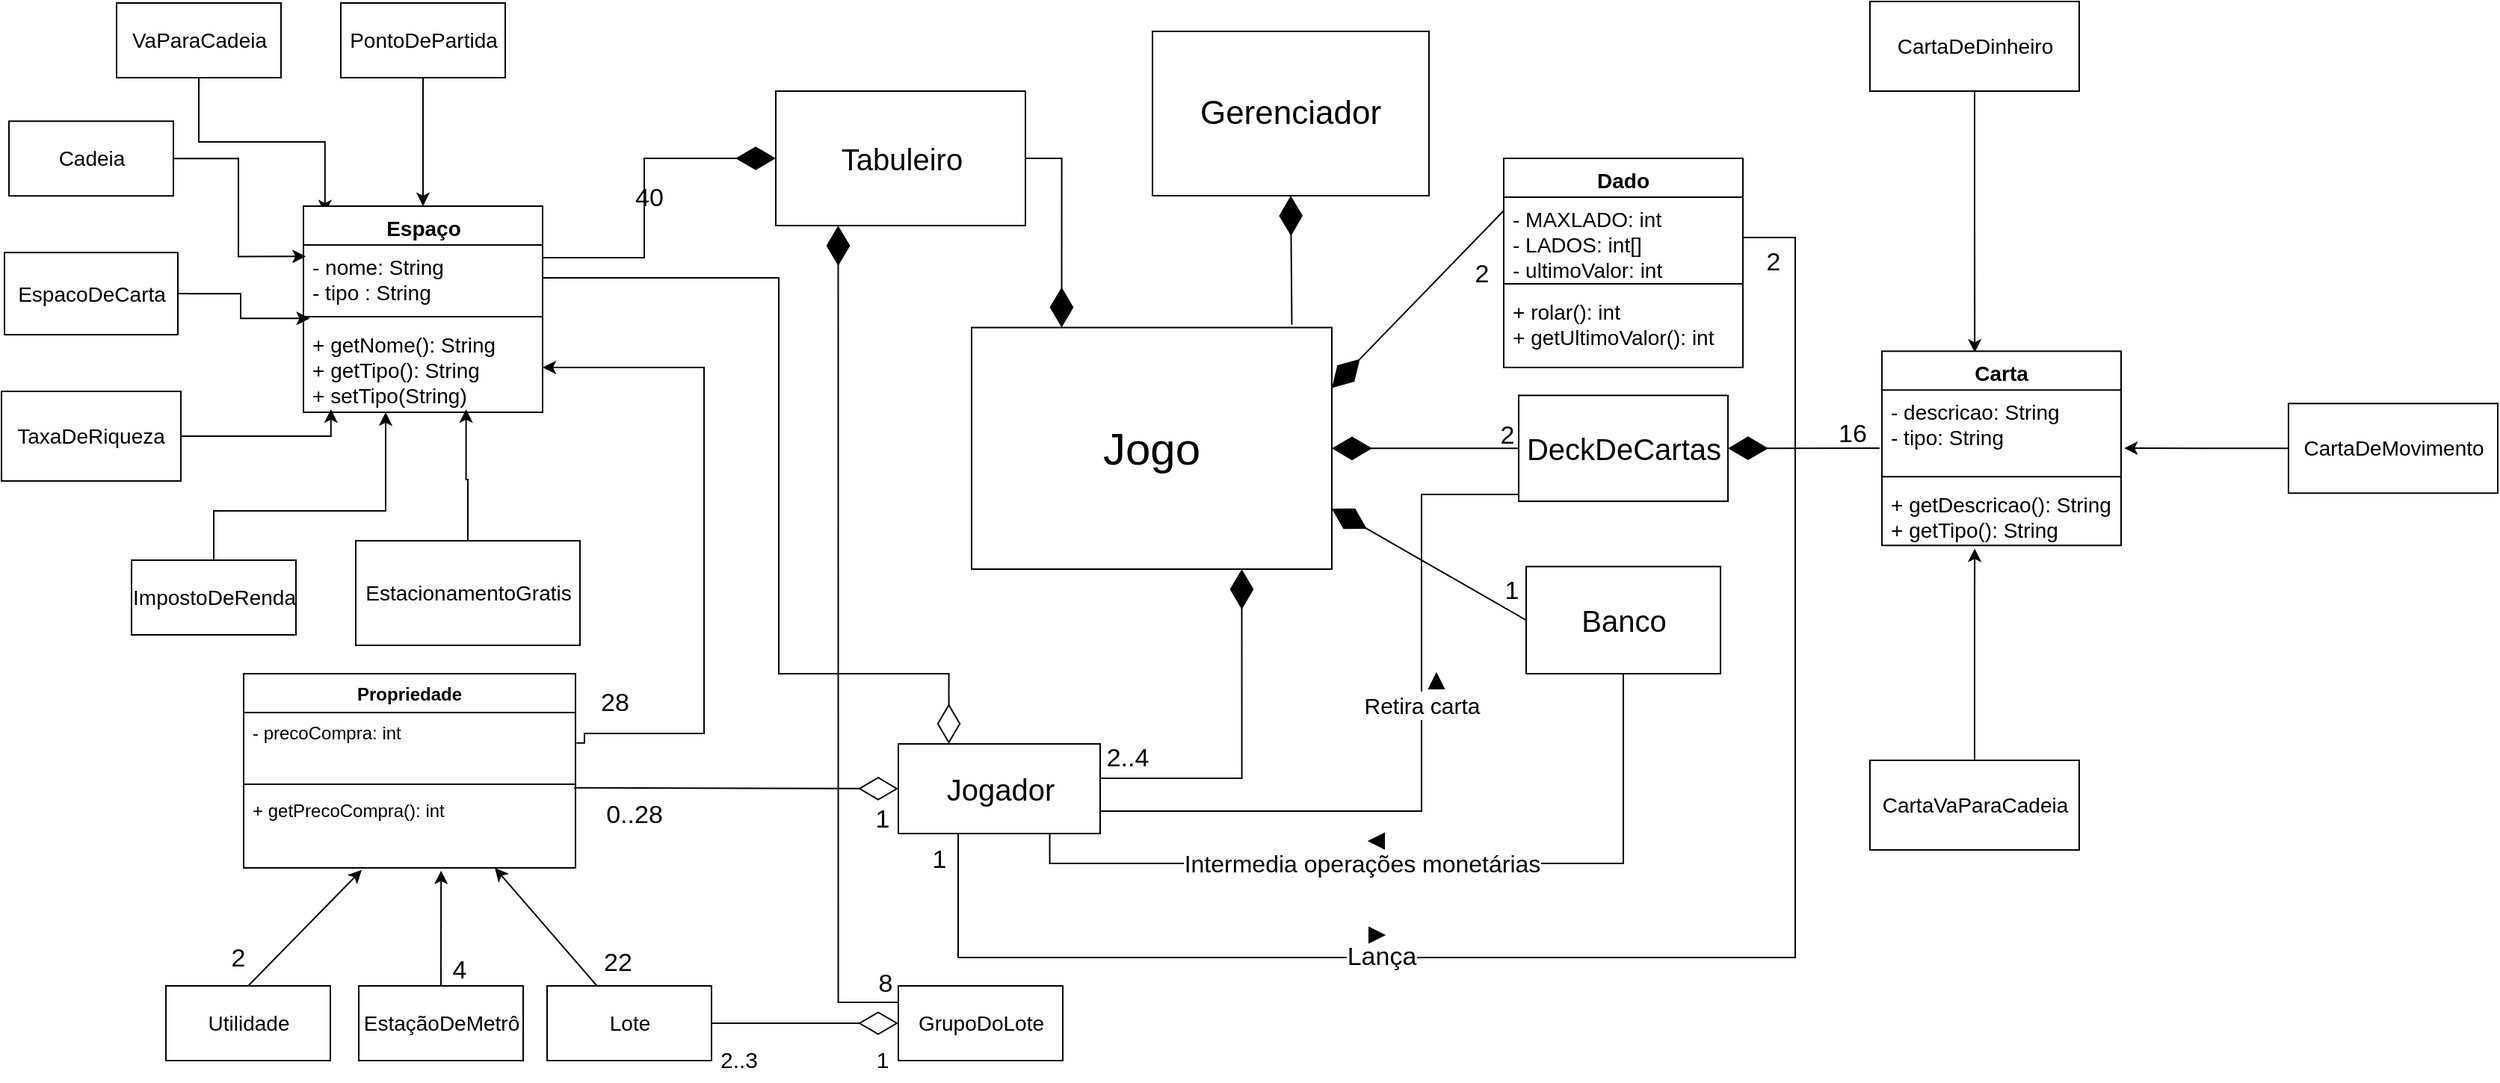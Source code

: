 <mxfile version="20.2.3" type="github">
  <diagram id="2CvRpesuBjBLBVpyUClh" name="Page-1">
    <mxGraphModel dx="2119" dy="652" grid="1" gridSize="10" guides="1" tooltips="1" connect="1" arrows="1" fold="1" page="1" pageScale="1" pageWidth="827" pageHeight="1169" math="0" shadow="0">
      <root>
        <mxCell id="0" />
        <mxCell id="1" parent="0" />
        <mxCell id="c68KgJTXVsl0c4aLbd2X-1" value="28" style="edgeStyle=orthogonalEdgeStyle;rounded=0;orthogonalLoop=1;jettySize=auto;html=1;fontSize=17;entryX=1.003;entryY=0.464;entryDx=0;entryDy=0;startArrow=classic;startFill=1;endArrow=none;endFill=0;exitX=1;exitY=0.5;exitDx=0;exitDy=0;entryPerimeter=0;" parent="1" source="Rdkix3AMdeM1Sjrw6h5y-4" target="eLn0Z7HhfPv99B10Aiud-2" edge="1">
          <mxGeometry x="0.857" y="-20" relative="1" as="geometry">
            <mxPoint x="128.5" y="597" as="targetPoint" />
            <mxPoint as="offset" />
            <Array as="points">
              <mxPoint x="210" y="345" />
              <mxPoint x="210" y="590" />
              <mxPoint x="130" y="590" />
              <mxPoint x="130" y="596" />
            </Array>
            <mxPoint x="110" y="345" as="sourcePoint" />
          </mxGeometry>
        </mxCell>
        <mxCell id="c68KgJTXVsl0c4aLbd2X-2" value="8" style="edgeStyle=orthogonalEdgeStyle;rounded=0;orthogonalLoop=1;jettySize=auto;html=1;fontSize=17;startArrow=none;startFill=0;endArrow=diamondThin;endFill=1;endSize=24;sourcePerimeterSpacing=6;targetPerimeterSpacing=24;strokeWidth=1;exitX=0;exitY=0.25;exitDx=0;exitDy=0;entryX=0.25;entryY=1;entryDx=0;entryDy=0;" parent="1" source="c68KgJTXVsl0c4aLbd2X-36" target="c68KgJTXVsl0c4aLbd2X-19" edge="1">
          <mxGeometry x="-0.961" y="-12" relative="1" as="geometry">
            <mxPoint x="320" y="170" as="targetPoint" />
            <Array as="points">
              <mxPoint x="340" y="770" />
              <mxPoint x="300" y="770" />
            </Array>
            <mxPoint as="offset" />
          </mxGeometry>
        </mxCell>
        <mxCell id="c68KgJTXVsl0c4aLbd2X-3" value="2..4" style="edgeStyle=orthogonalEdgeStyle;rounded=0;orthogonalLoop=1;jettySize=auto;html=1;exitX=1;exitY=0.5;exitDx=0;exitDy=0;entryX=0.75;entryY=1;entryDx=0;entryDy=0;fontSize=17;startArrow=none;startFill=0;endArrow=diamondThin;endFill=1;endSize=24;sourcePerimeterSpacing=6;targetPerimeterSpacing=24;strokeWidth=1;" parent="1" source="c68KgJTXVsl0c4aLbd2X-23" target="c68KgJTXVsl0c4aLbd2X-24" edge="1">
          <mxGeometry x="-0.793" y="13" relative="1" as="geometry">
            <Array as="points">
              <mxPoint x="475" y="620" />
              <mxPoint x="570" y="620" />
            </Array>
            <mxPoint as="offset" />
          </mxGeometry>
        </mxCell>
        <mxCell id="c68KgJTXVsl0c4aLbd2X-4" value="0..28" style="text;html=1;resizable=0;autosize=1;align=center;verticalAlign=middle;points=[];fillColor=none;strokeColor=none;rounded=0;labelBackgroundColor=default;fontSize=17;" parent="1" vertex="1">
          <mxGeometry x="132.5" y="630" width="60" height="30" as="geometry" />
        </mxCell>
        <mxCell id="c68KgJTXVsl0c4aLbd2X-5" value="1" style="text;html=1;resizable=0;autosize=1;align=center;verticalAlign=middle;points=[];fillColor=none;strokeColor=none;rounded=0;labelBackgroundColor=default;fontSize=15;" parent="1" vertex="1">
          <mxGeometry x="314" y="793" width="30" height="30" as="geometry" />
        </mxCell>
        <mxCell id="c68KgJTXVsl0c4aLbd2X-6" value="" style="edgeStyle=orthogonalEdgeStyle;rounded=0;orthogonalLoop=1;jettySize=auto;html=1;entryX=0.25;entryY=0;entryDx=0;entryDy=0;fontSize=14;startArrow=none;startFill=0;endArrow=diamondThin;endFill=0;endSize=24;sourcePerimeterSpacing=6;targetPerimeterSpacing=24;strokeWidth=1;exitX=1;exitY=0.5;exitDx=0;exitDy=0;" parent="1" source="Rdkix3AMdeM1Sjrw6h5y-2" target="c68KgJTXVsl0c4aLbd2X-23" edge="1">
          <mxGeometry x="-0.062" relative="1" as="geometry">
            <Array as="points">
              <mxPoint x="260" y="285" />
              <mxPoint x="260" y="550" />
              <mxPoint x="374" y="550" />
            </Array>
            <mxPoint as="offset" />
            <mxPoint x="150.75" y="285.435" as="sourcePoint" />
          </mxGeometry>
        </mxCell>
        <mxCell id="c68KgJTXVsl0c4aLbd2X-7" style="edgeStyle=orthogonalEdgeStyle;rounded=0;orthogonalLoop=1;jettySize=auto;html=1;exitX=1;exitY=0.25;exitDx=0;exitDy=0;entryX=0;entryY=0.5;entryDx=0;entryDy=0;fontSize=17;startArrow=none;startFill=0;endArrow=diamondThin;endFill=1;endSize=24;sourcePerimeterSpacing=6;targetPerimeterSpacing=24;strokeWidth=1;" parent="1" source="Rdkix3AMdeM1Sjrw6h5y-1" target="c68KgJTXVsl0c4aLbd2X-19" edge="1">
          <mxGeometry relative="1" as="geometry">
            <mxPoint x="150.75" y="252.502" as="sourcePoint" />
          </mxGeometry>
        </mxCell>
        <mxCell id="c68KgJTXVsl0c4aLbd2X-9" value="2" style="edgeStyle=none;rounded=0;orthogonalLoop=1;jettySize=auto;html=1;exitX=0.5;exitY=0;exitDx=0;exitDy=0;entryX=0.356;entryY=1.026;entryDx=0;entryDy=0;entryPerimeter=0;shadow=0;fontSize=17;startArrow=none;startFill=0;endArrow=classic;endFill=1;endSize=6;strokeWidth=1;" parent="1" source="c68KgJTXVsl0c4aLbd2X-10" target="eLn0Z7HhfPv99B10Aiud-4" edge="1">
          <mxGeometry x="-0.85" y="17" relative="1" as="geometry">
            <mxPoint as="offset" />
            <mxPoint x="-90" y="760" as="sourcePoint" />
            <mxPoint x="-26.669" y="689.4" as="targetPoint" />
          </mxGeometry>
        </mxCell>
        <mxCell id="c68KgJTXVsl0c4aLbd2X-10" value="Utilidade" style="html=1;fontSize=14;" parent="1" vertex="1">
          <mxGeometry x="-150" y="759" width="110" height="50" as="geometry" />
        </mxCell>
        <mxCell id="c68KgJTXVsl0c4aLbd2X-12" style="edgeStyle=orthogonalEdgeStyle;rounded=0;orthogonalLoop=1;jettySize=auto;html=1;exitX=1;exitY=0.5;exitDx=0;exitDy=0;entryX=0.01;entryY=0.174;entryDx=0;entryDy=0;entryPerimeter=0;fontSize=17;startArrow=none;startFill=0;endArrow=classic;endFill=1;" parent="1" source="c68KgJTXVsl0c4aLbd2X-13" target="Rdkix3AMdeM1Sjrw6h5y-2" edge="1">
          <mxGeometry relative="1" as="geometry">
            <mxPoint x="-83.451" y="265.807" as="targetPoint" />
          </mxGeometry>
        </mxCell>
        <mxCell id="c68KgJTXVsl0c4aLbd2X-13" value="Cadeia" style="html=1;fontSize=14;" parent="1" vertex="1">
          <mxGeometry x="-255" y="180.13" width="110" height="50" as="geometry" />
        </mxCell>
        <mxCell id="c68KgJTXVsl0c4aLbd2X-14" style="edgeStyle=orthogonalEdgeStyle;rounded=0;orthogonalLoop=1;jettySize=auto;html=1;exitX=0.5;exitY=0;exitDx=0;exitDy=0;fontSize=17;startArrow=none;startFill=0;endArrow=classic;endFill=1;" parent="1" source="c68KgJTXVsl0c4aLbd2X-15" target="Rdkix3AMdeM1Sjrw6h5y-4" edge="1">
          <mxGeometry relative="1" as="geometry">
            <mxPoint x="-2.893" y="351.037" as="targetPoint" />
            <Array as="points">
              <mxPoint x="-118" y="441" />
              <mxPoint x="-3" y="441" />
            </Array>
          </mxGeometry>
        </mxCell>
        <mxCell id="c68KgJTXVsl0c4aLbd2X-15" value="ImpostoDeRenda" style="html=1;fontSize=14;" parent="1" vertex="1">
          <mxGeometry x="-173" y="474" width="110" height="50" as="geometry" />
        </mxCell>
        <mxCell id="c68KgJTXVsl0c4aLbd2X-16" value="4" style="edgeStyle=none;rounded=0;orthogonalLoop=1;jettySize=auto;html=1;entryX=0.595;entryY=1.035;entryDx=0;entryDy=0;shadow=0;fontSize=17;startArrow=none;startFill=0;endArrow=classic;endFill=1;endSize=6;strokeWidth=1;exitX=0.5;exitY=0;exitDx=0;exitDy=0;entryPerimeter=0;" parent="1" source="c68KgJTXVsl0c4aLbd2X-17" target="eLn0Z7HhfPv99B10Aiud-4" edge="1">
          <mxGeometry x="-0.722" y="-13" relative="1" as="geometry">
            <mxPoint x="-1" as="offset" />
            <mxPoint x="-69.294" y="600" as="sourcePoint" />
            <mxPoint x="34" y="687" as="targetPoint" />
          </mxGeometry>
        </mxCell>
        <mxCell id="c68KgJTXVsl0c4aLbd2X-17" value="EstaçãoDeMetrô" style="html=1;fontSize=14;" parent="1" vertex="1">
          <mxGeometry x="-21" y="759" width="110" height="50" as="geometry" />
        </mxCell>
        <mxCell id="c68KgJTXVsl0c4aLbd2X-18" style="edgeStyle=orthogonalEdgeStyle;rounded=0;orthogonalLoop=1;jettySize=auto;html=1;exitX=1;exitY=0.5;exitDx=0;exitDy=0;entryX=0.25;entryY=0;entryDx=0;entryDy=0;fontSize=17;startArrow=none;startFill=0;endArrow=diamondThin;endFill=1;endSize=24;sourcePerimeterSpacing=6;targetPerimeterSpacing=24;strokeWidth=1;" parent="1" source="c68KgJTXVsl0c4aLbd2X-19" target="c68KgJTXVsl0c4aLbd2X-24" edge="1">
          <mxGeometry relative="1" as="geometry" />
        </mxCell>
        <mxCell id="c68KgJTXVsl0c4aLbd2X-19" value="Tabuleiro" style="html=1;fontSize=20;" parent="1" vertex="1">
          <mxGeometry x="258" y="160" width="167" height="90" as="geometry" />
        </mxCell>
        <mxCell id="c68KgJTXVsl0c4aLbd2X-20" value="Lança" style="edgeStyle=orthogonalEdgeStyle;rounded=0;orthogonalLoop=1;jettySize=auto;html=1;exitX=0.75;exitY=1;exitDx=0;exitDy=0;fontSize=17;startArrow=none;startFill=0;endArrow=none;endFill=0;endSize=24;sourcePerimeterSpacing=6;targetPerimeterSpacing=24;strokeWidth=1;entryX=1;entryY=0.5;entryDx=0;entryDy=0;" parent="1" source="c68KgJTXVsl0c4aLbd2X-23" target="Rdkix3AMdeM1Sjrw6h5y-7" edge="1">
          <mxGeometry x="-0.298" relative="1" as="geometry">
            <mxPoint x="890.0" y="285.435" as="targetPoint" />
            <Array as="points">
              <mxPoint x="380" y="657" />
              <mxPoint x="380" y="740" />
              <mxPoint x="940" y="740" />
              <mxPoint x="940" y="258" />
            </Array>
            <mxPoint x="-1" as="offset" />
          </mxGeometry>
        </mxCell>
        <mxCell id="c68KgJTXVsl0c4aLbd2X-21" value="&lt;span style=&quot;color: rgb(0, 0, 0); font-family: Helvetica; font-size: 16px; font-style: normal; font-variant-ligatures: normal; font-variant-caps: normal; font-weight: 400; letter-spacing: normal; orphans: 2; text-align: center; text-indent: 0px; text-transform: none; widows: 2; word-spacing: 0px; -webkit-text-stroke-width: 0px; background-color: rgb(255, 255, 255); text-decoration-thickness: initial; text-decoration-style: initial; text-decoration-color: initial; float: none; display: inline !important;&quot;&gt;Intermedia operações monetárias&lt;/span&gt;" style="edgeStyle=orthogonalEdgeStyle;rounded=0;orthogonalLoop=1;jettySize=auto;html=1;exitX=0.75;exitY=1;exitDx=0;exitDy=0;entryX=0.5;entryY=1;entryDx=0;entryDy=0;fontSize=16;startArrow=none;startFill=0;endArrow=none;endFill=0;endSize=24;sourcePerimeterSpacing=6;targetPerimeterSpacing=24;strokeWidth=1;" parent="1" source="c68KgJTXVsl0c4aLbd2X-23" target="c68KgJTXVsl0c4aLbd2X-33" edge="1">
          <mxGeometry x="-0.138" relative="1" as="geometry">
            <mxPoint as="offset" />
          </mxGeometry>
        </mxCell>
        <mxCell id="c68KgJTXVsl0c4aLbd2X-22" value="&lt;font style=&quot;font-size: 15px;&quot;&gt;Retira carta&lt;/font&gt;" style="edgeStyle=orthogonalEdgeStyle;rounded=0;orthogonalLoop=1;jettySize=auto;html=1;exitX=1;exitY=0.75;exitDx=0;exitDy=0;entryX=0;entryY=0.75;entryDx=0;entryDy=0;fontSize=16;startArrow=none;startFill=0;endArrow=none;endFill=0;endSize=24;sourcePerimeterSpacing=6;targetPerimeterSpacing=24;strokeWidth=1;" parent="1" source="c68KgJTXVsl0c4aLbd2X-23" target="c68KgJTXVsl0c4aLbd2X-53" edge="1">
          <mxGeometry x="0.137" relative="1" as="geometry">
            <Array as="points">
              <mxPoint x="690" y="642" />
              <mxPoint x="690" y="430" />
              <mxPoint x="755" y="430" />
            </Array>
            <mxPoint y="1" as="offset" />
          </mxGeometry>
        </mxCell>
        <mxCell id="c68KgJTXVsl0c4aLbd2X-23" value="Jogador" style="html=1;fontSize=20;" parent="1" vertex="1">
          <mxGeometry x="340" y="597" width="135" height="60" as="geometry" />
        </mxCell>
        <mxCell id="c68KgJTXVsl0c4aLbd2X-24" value="Jogo" style="rounded=0;whiteSpace=wrap;html=1;fontSize=30;" parent="1" vertex="1">
          <mxGeometry x="389" y="318.27" width="241" height="161.73" as="geometry" />
        </mxCell>
        <mxCell id="c68KgJTXVsl0c4aLbd2X-25" style="edgeStyle=orthogonalEdgeStyle;rounded=0;orthogonalLoop=1;jettySize=auto;html=1;fontSize=17;startArrow=none;startFill=0;endArrow=classic;endFill=1;entryX=0.115;entryY=0.966;entryDx=0;entryDy=0;entryPerimeter=0;" parent="1" source="c68KgJTXVsl0c4aLbd2X-26" target="Rdkix3AMdeM1Sjrw6h5y-4" edge="1">
          <mxGeometry relative="1" as="geometry">
            <mxPoint x="-40" y="350" as="targetPoint" />
            <Array as="points">
              <mxPoint x="-40" y="391" />
            </Array>
          </mxGeometry>
        </mxCell>
        <mxCell id="c68KgJTXVsl0c4aLbd2X-26" value="TaxaDeRiqueza" style="rounded=0;whiteSpace=wrap;html=1;fontSize=14;" parent="1" vertex="1">
          <mxGeometry x="-260" y="361" width="120" height="60" as="geometry" />
        </mxCell>
        <mxCell id="c68KgJTXVsl0c4aLbd2X-27" value="Gerenciador" style="rounded=0;whiteSpace=wrap;html=1;fontSize=22;" parent="1" vertex="1">
          <mxGeometry x="510" y="120" width="185" height="110" as="geometry" />
        </mxCell>
        <mxCell id="c68KgJTXVsl0c4aLbd2X-28" value="" style="endArrow=diamondThin;endFill=1;endSize=24;html=1;rounded=0;shadow=0;exitX=0.889;exitY=-0.012;exitDx=0;exitDy=0;entryX=0.5;entryY=1;entryDx=0;entryDy=0;exitPerimeter=0;" parent="1" source="c68KgJTXVsl0c4aLbd2X-24" target="c68KgJTXVsl0c4aLbd2X-27" edge="1">
          <mxGeometry width="160" relative="1" as="geometry">
            <mxPoint x="440" y="349.33" as="sourcePoint" />
            <mxPoint x="600" y="349.33" as="targetPoint" />
            <Array as="points" />
          </mxGeometry>
        </mxCell>
        <mxCell id="c68KgJTXVsl0c4aLbd2X-29" style="edgeStyle=none;rounded=0;orthogonalLoop=1;jettySize=auto;html=1;entryX=1;entryY=0.5;entryDx=0;entryDy=0;shadow=0;startArrow=none;startFill=0;endArrow=diamond;endFill=1;endSize=6;strokeWidth=1;" parent="1" source="c68KgJTXVsl0c4aLbd2X-24" target="c68KgJTXVsl0c4aLbd2X-24" edge="1">
          <mxGeometry relative="1" as="geometry" />
        </mxCell>
        <mxCell id="c68KgJTXVsl0c4aLbd2X-30" value="22" style="edgeStyle=none;rounded=0;orthogonalLoop=1;jettySize=auto;html=1;shadow=0;fontSize=17;startArrow=none;startFill=0;endArrow=classic;endFill=1;endSize=6;strokeWidth=1;entryX=0.757;entryY=1;entryDx=0;entryDy=0;entryPerimeter=0;" parent="1" source="c68KgJTXVsl0c4aLbd2X-31" target="eLn0Z7HhfPv99B10Aiud-4" edge="1">
          <mxGeometry x="-0.964" y="-20" relative="1" as="geometry">
            <mxPoint as="offset" />
            <mxPoint x="81.25" y="687" as="targetPoint" />
          </mxGeometry>
        </mxCell>
        <mxCell id="c68KgJTXVsl0c4aLbd2X-31" value="Lote" style="html=1;fontSize=14;" parent="1" vertex="1">
          <mxGeometry x="105" y="759" width="110" height="50" as="geometry" />
        </mxCell>
        <mxCell id="c68KgJTXVsl0c4aLbd2X-33" value="Banco" style="html=1;fontSize=20;" parent="1" vertex="1">
          <mxGeometry x="760" y="478.27" width="130" height="71.73" as="geometry" />
        </mxCell>
        <mxCell id="c68KgJTXVsl0c4aLbd2X-34" value="1" style="endArrow=diamondThin;endFill=1;endSize=24;html=1;rounded=0;shadow=0;fontSize=17;strokeWidth=1;exitX=0;exitY=0.5;exitDx=0;exitDy=0;entryX=1;entryY=0.75;entryDx=0;entryDy=0;" parent="1" source="c68KgJTXVsl0c4aLbd2X-33" target="c68KgJTXVsl0c4aLbd2X-24" edge="1">
          <mxGeometry x="-0.757" y="-12" width="160" relative="1" as="geometry">
            <mxPoint x="430" y="500" as="sourcePoint" />
            <mxPoint x="628" y="354" as="targetPoint" />
            <mxPoint as="offset" />
          </mxGeometry>
        </mxCell>
        <mxCell id="c68KgJTXVsl0c4aLbd2X-35" value="" style="endArrow=diamondThin;endFill=1;endSize=24;html=1;rounded=0;shadow=0;fontSize=17;strokeWidth=1;exitX=0;exitY=0.25;exitDx=0;exitDy=0;entryX=1;entryY=0.25;entryDx=0;entryDy=0;" parent="1" source="Rdkix3AMdeM1Sjrw6h5y-6" target="c68KgJTXVsl0c4aLbd2X-24" edge="1">
          <mxGeometry x="-0.918" y="10" width="160" relative="1" as="geometry">
            <mxPoint x="760.0" y="285.435" as="sourcePoint" />
            <mxPoint x="630" y="443" as="targetPoint" />
            <mxPoint as="offset" />
          </mxGeometry>
        </mxCell>
        <mxCell id="c68KgJTXVsl0c4aLbd2X-36" value="GrupoDoLote" style="html=1;labelBackgroundColor=default;fontSize=14;" parent="1" vertex="1">
          <mxGeometry x="340" y="759" width="110" height="50" as="geometry" />
        </mxCell>
        <mxCell id="c68KgJTXVsl0c4aLbd2X-37" style="edgeStyle=orthogonalEdgeStyle;rounded=0;orthogonalLoop=1;jettySize=auto;html=1;exitX=0.5;exitY=1;exitDx=0;exitDy=0;fontSize=17;startArrow=none;startFill=0;endArrow=classic;endFill=1;entryX=0.5;entryY=0;entryDx=0;entryDy=0;" parent="1" source="c68KgJTXVsl0c4aLbd2X-38" target="Rdkix3AMdeM1Sjrw6h5y-1" edge="1">
          <mxGeometry relative="1" as="geometry">
            <mxPoint x="22" y="230" as="targetPoint" />
          </mxGeometry>
        </mxCell>
        <mxCell id="c68KgJTXVsl0c4aLbd2X-38" value="PontoDePartida" style="html=1;fontSize=14;" parent="1" vertex="1">
          <mxGeometry x="-33" y="101" width="110" height="50" as="geometry" />
        </mxCell>
        <mxCell id="c68KgJTXVsl0c4aLbd2X-39" style="edgeStyle=orthogonalEdgeStyle;rounded=0;orthogonalLoop=1;jettySize=auto;html=1;exitX=0.5;exitY=0;exitDx=0;exitDy=0;entryX=0.68;entryY=0.966;entryDx=0;entryDy=0;entryPerimeter=0;fontSize=17;startArrow=none;startFill=0;endArrow=classic;endFill=1;" parent="1" source="c68KgJTXVsl0c4aLbd2X-40" target="Rdkix3AMdeM1Sjrw6h5y-4" edge="1">
          <mxGeometry relative="1" as="geometry">
            <mxPoint x="51.979" y="351.827" as="targetPoint" />
            <Array as="points">
              <mxPoint x="52" y="420" />
              <mxPoint x="51" y="420" />
            </Array>
          </mxGeometry>
        </mxCell>
        <mxCell id="c68KgJTXVsl0c4aLbd2X-40" value="EstacionamentoGratis" style="html=1;fontSize=14;" parent="1" vertex="1">
          <mxGeometry x="-23" y="461" width="150" height="70" as="geometry" />
        </mxCell>
        <mxCell id="c68KgJTXVsl0c4aLbd2X-41" style="edgeStyle=orthogonalEdgeStyle;rounded=0;orthogonalLoop=1;jettySize=auto;html=1;exitX=0.5;exitY=1;exitDx=0;exitDy=0;entryX=0.09;entryY=0.035;entryDx=0;entryDy=0;entryPerimeter=0;fontSize=17;startArrow=none;startFill=0;endArrow=classic;endFill=1;" parent="1" source="c68KgJTXVsl0c4aLbd2X-42" target="Rdkix3AMdeM1Sjrw6h5y-1" edge="1">
          <mxGeometry relative="1" as="geometry">
            <mxPoint x="-43.522" y="219.833" as="targetPoint" />
          </mxGeometry>
        </mxCell>
        <mxCell id="c68KgJTXVsl0c4aLbd2X-42" value="VaParaCadeia" style="html=1;fontSize=14;" parent="1" vertex="1">
          <mxGeometry x="-183" y="101" width="110" height="50" as="geometry" />
        </mxCell>
        <mxCell id="c68KgJTXVsl0c4aLbd2X-43" style="edgeStyle=orthogonalEdgeStyle;rounded=0;orthogonalLoop=1;jettySize=auto;html=1;entryX=0.388;entryY=1.049;entryDx=0;entryDy=0;entryPerimeter=0;" parent="1" source="c68KgJTXVsl0c4aLbd2X-44" target="Rdkix3AMdeM1Sjrw6h5y-19" edge="1">
          <mxGeometry relative="1" as="geometry">
            <mxPoint x="1060" y="480" as="targetPoint" />
            <Array as="points">
              <mxPoint x="1060" y="500" />
              <mxPoint x="1060" y="500" />
            </Array>
          </mxGeometry>
        </mxCell>
        <mxCell id="c68KgJTXVsl0c4aLbd2X-44" value="CartaVaParaCadeia" style="html=1;fontSize=14;" parent="1" vertex="1">
          <mxGeometry x="990" y="608" width="140" height="60" as="geometry" />
        </mxCell>
        <mxCell id="c68KgJTXVsl0c4aLbd2X-45" style="edgeStyle=orthogonalEdgeStyle;rounded=0;orthogonalLoop=1;jettySize=auto;html=1;entryX=1.013;entryY=0.72;entryDx=0;entryDy=0;entryPerimeter=0;" parent="1" source="c68KgJTXVsl0c4aLbd2X-46" target="Rdkix3AMdeM1Sjrw6h5y-17" edge="1">
          <mxGeometry relative="1" as="geometry">
            <mxPoint x="1200" y="399" as="targetPoint" />
          </mxGeometry>
        </mxCell>
        <mxCell id="c68KgJTXVsl0c4aLbd2X-46" value="CartaDeMovimento" style="html=1;fontSize=14;" parent="1" vertex="1">
          <mxGeometry x="1270" y="369.14" width="140" height="60" as="geometry" />
        </mxCell>
        <mxCell id="c68KgJTXVsl0c4aLbd2X-47" style="edgeStyle=orthogonalEdgeStyle;rounded=0;orthogonalLoop=1;jettySize=auto;html=1;entryX=0.388;entryY=0.007;entryDx=0;entryDy=0;entryPerimeter=0;" parent="1" source="c68KgJTXVsl0c4aLbd2X-48" target="Rdkix3AMdeM1Sjrw6h5y-16" edge="1">
          <mxGeometry relative="1" as="geometry">
            <mxPoint x="1060" y="270" as="targetPoint" />
          </mxGeometry>
        </mxCell>
        <mxCell id="c68KgJTXVsl0c4aLbd2X-48" value="CartaDeDinheiro" style="html=1;fontSize=14;" parent="1" vertex="1">
          <mxGeometry x="990" y="100" width="140" height="60" as="geometry" />
        </mxCell>
        <mxCell id="c68KgJTXVsl0c4aLbd2X-49" style="edgeStyle=orthogonalEdgeStyle;rounded=0;orthogonalLoop=1;jettySize=auto;html=1;exitX=1;exitY=0.5;exitDx=0;exitDy=0;fontSize=17;startArrow=none;startFill=0;endArrow=classic;endFill=1;entryX=0.027;entryY=-0.048;entryDx=0;entryDy=0;entryPerimeter=0;" parent="1" source="c68KgJTXVsl0c4aLbd2X-50" target="Rdkix3AMdeM1Sjrw6h5y-4" edge="1">
          <mxGeometry relative="1" as="geometry">
            <mxPoint x="-82.984" y="296.105" as="targetPoint" />
            <Array as="points" />
          </mxGeometry>
        </mxCell>
        <mxCell id="c68KgJTXVsl0c4aLbd2X-50" value="EspacoDeCarta" style="html=1;fontSize=14;" parent="1" vertex="1">
          <mxGeometry x="-258" y="268.06" width="116" height="55" as="geometry" />
        </mxCell>
        <mxCell id="c68KgJTXVsl0c4aLbd2X-51" value="2..3" style="text;html=1;resizable=0;autosize=1;align=center;verticalAlign=middle;points=[];fillColor=none;strokeColor=none;rounded=0;fontSize=15;" parent="1" vertex="1">
          <mxGeometry x="208" y="793" width="50" height="30" as="geometry" />
        </mxCell>
        <mxCell id="c68KgJTXVsl0c4aLbd2X-52" value="" style="endArrow=diamondThin;endFill=1;endSize=24;html=1;rounded=0;fontSize=22;strokeWidth=1;entryX=1;entryY=0.5;entryDx=0;entryDy=0;exitX=-0.01;exitY=0.72;exitDx=0;exitDy=0;exitPerimeter=0;" parent="1" source="Rdkix3AMdeM1Sjrw6h5y-17" target="c68KgJTXVsl0c4aLbd2X-53" edge="1">
          <mxGeometry width="160" relative="1" as="geometry">
            <mxPoint x="990" y="399.135" as="sourcePoint" />
            <mxPoint x="690" y="400" as="targetPoint" />
          </mxGeometry>
        </mxCell>
        <mxCell id="c68KgJTXVsl0c4aLbd2X-53" value="DeckDeCartas" style="html=1;fontSize=20;" parent="1" vertex="1">
          <mxGeometry x="755" y="363.7" width="140" height="70.87" as="geometry" />
        </mxCell>
        <mxCell id="c68KgJTXVsl0c4aLbd2X-55" value="" style="endArrow=diamondThin;endFill=1;endSize=24;html=1;rounded=0;shadow=0;fontSize=17;strokeWidth=1;exitX=0;exitY=0.5;exitDx=0;exitDy=0;entryX=1;entryY=0.5;entryDx=0;entryDy=0;" parent="1" source="c68KgJTXVsl0c4aLbd2X-53" target="c68KgJTXVsl0c4aLbd2X-24" edge="1">
          <mxGeometry width="160" relative="1" as="geometry">
            <mxPoint x="770" y="285.005" as="sourcePoint" />
            <mxPoint x="638" y="364" as="targetPoint" />
          </mxGeometry>
        </mxCell>
        <mxCell id="c68KgJTXVsl0c4aLbd2X-56" value="&lt;font style=&quot;font-size: 17px;&quot;&gt;40&lt;/font&gt;" style="text;html=1;resizable=0;autosize=1;align=center;verticalAlign=middle;points=[];fillColor=none;strokeColor=none;rounded=0;fontSize=22;" parent="1" vertex="1">
          <mxGeometry x="152.5" y="210" width="40" height="40" as="geometry" />
        </mxCell>
        <mxCell id="c68KgJTXVsl0c4aLbd2X-57" value="2" style="text;html=1;resizable=0;autosize=1;align=center;verticalAlign=middle;points=[];fillColor=none;strokeColor=none;rounded=0;fontSize=17;" parent="1" vertex="1">
          <mxGeometry x="715" y="268.06" width="30" height="30" as="geometry" />
        </mxCell>
        <mxCell id="c68KgJTXVsl0c4aLbd2X-58" value="2" style="text;html=1;resizable=0;autosize=1;align=center;verticalAlign=middle;points=[];fillColor=none;strokeColor=none;rounded=0;fontSize=17;" parent="1" vertex="1">
          <mxGeometry x="732" y="376" width="30" height="30" as="geometry" />
        </mxCell>
        <mxCell id="c68KgJTXVsl0c4aLbd2X-59" value="16" style="text;html=1;resizable=0;autosize=1;align=center;verticalAlign=middle;points=[];fillColor=none;strokeColor=none;rounded=0;fontSize=17;" parent="1" vertex="1">
          <mxGeometry x="958" y="375" width="40" height="30" as="geometry" />
        </mxCell>
        <mxCell id="c68KgJTXVsl0c4aLbd2X-60" value="1" style="text;html=1;resizable=0;autosize=1;align=center;verticalAlign=middle;points=[];fillColor=none;strokeColor=none;rounded=0;labelBackgroundColor=default;fontSize=17;" parent="1" vertex="1">
          <mxGeometry x="352" y="660" width="30" height="30" as="geometry" />
        </mxCell>
        <mxCell id="c68KgJTXVsl0c4aLbd2X-61" value="" style="endArrow=diamondThin;endFill=0;endSize=24;html=1;rounded=0;sourcePerimeterSpacing=6;targetPerimeterSpacing=24;strokeWidth=1;exitX=0.996;exitY=-0.032;exitDx=0;exitDy=0;entryX=0;entryY=0.5;entryDx=0;entryDy=0;fontSize=14;exitPerimeter=0;" parent="1" source="eLn0Z7HhfPv99B10Aiud-4" target="c68KgJTXVsl0c4aLbd2X-23" edge="1">
          <mxGeometry x="-0.094" y="13" width="160" relative="1" as="geometry">
            <mxPoint x="128.5" y="627" as="sourcePoint" />
            <mxPoint x="252" y="620" as="targetPoint" />
            <mxPoint as="offset" />
          </mxGeometry>
        </mxCell>
        <mxCell id="c68KgJTXVsl0c4aLbd2X-62" value="2" style="text;html=1;resizable=0;autosize=1;align=center;verticalAlign=middle;points=[];fillColor=none;strokeColor=none;rounded=0;fontSize=17;" parent="1" vertex="1">
          <mxGeometry x="910" y="260" width="30" height="30" as="geometry" />
        </mxCell>
        <mxCell id="c68KgJTXVsl0c4aLbd2X-63" value="1" style="text;html=1;resizable=0;autosize=1;align=center;verticalAlign=middle;points=[];fillColor=none;strokeColor=none;rounded=0;labelBackgroundColor=default;fontSize=17;" parent="1" vertex="1">
          <mxGeometry x="314" y="633" width="30" height="30" as="geometry" />
        </mxCell>
        <mxCell id="c68KgJTXVsl0c4aLbd2X-64" value="" style="triangle;whiteSpace=wrap;html=1;fillColor=#000000;" parent="1" vertex="1">
          <mxGeometry x="655" y="720" width="10" height="10" as="geometry" />
        </mxCell>
        <mxCell id="c68KgJTXVsl0c4aLbd2X-65" value="" style="triangle;whiteSpace=wrap;html=1;fillColor=#000000;rotation=-90;" parent="1" vertex="1">
          <mxGeometry x="695" y="550" width="10" height="10" as="geometry" />
        </mxCell>
        <mxCell id="c68KgJTXVsl0c4aLbd2X-66" value="" style="endArrow=diamondThin;endFill=0;endSize=24;html=1;rounded=0;entryX=0;entryY=0.5;entryDx=0;entryDy=0;exitX=1;exitY=0.5;exitDx=0;exitDy=0;" parent="1" source="c68KgJTXVsl0c4aLbd2X-31" target="c68KgJTXVsl0c4aLbd2X-36" edge="1">
          <mxGeometry width="160" relative="1" as="geometry">
            <mxPoint x="184" y="890" as="sourcePoint" />
            <mxPoint x="344" y="890" as="targetPoint" />
          </mxGeometry>
        </mxCell>
        <mxCell id="c68KgJTXVsl0c4aLbd2X-67" value="" style="triangle;whiteSpace=wrap;html=1;fillColor=#000000;rotation=-180;" parent="1" vertex="1">
          <mxGeometry x="655" y="657" width="10" height="10" as="geometry" />
        </mxCell>
        <mxCell id="Rdkix3AMdeM1Sjrw6h5y-1" value="Espaço" style="swimlane;fontStyle=1;align=center;verticalAlign=top;childLayout=stackLayout;horizontal=1;startSize=26;horizontalStack=0;resizeParent=1;resizeParentMax=0;resizeLast=0;collapsible=1;marginBottom=0;fontFamily=Helvetica;fontSize=14;fontColor=default;strokeColor=default;fillColor=default;html=1;" parent="1" vertex="1">
          <mxGeometry x="-58" y="237" width="160" height="138" as="geometry" />
        </mxCell>
        <mxCell id="Rdkix3AMdeM1Sjrw6h5y-2" value="- nome: String&lt;br&gt;- tipo : String" style="text;strokeColor=none;fillColor=none;align=left;verticalAlign=top;spacingLeft=4;spacingRight=4;overflow=hidden;rotatable=0;points=[[0,0.5],[1,0.5]];portConstraint=eastwest;fontFamily=Helvetica;fontSize=14;fontColor=default;html=1;" parent="Rdkix3AMdeM1Sjrw6h5y-1" vertex="1">
          <mxGeometry y="26" width="160" height="44" as="geometry" />
        </mxCell>
        <mxCell id="Rdkix3AMdeM1Sjrw6h5y-3" value="" style="line;strokeWidth=1;fillColor=none;align=left;verticalAlign=middle;spacingTop=-1;spacingLeft=3;spacingRight=3;rotatable=0;labelPosition=right;points=[];portConstraint=eastwest;fontFamily=Helvetica;fontSize=14;fontColor=default;html=1;" parent="Rdkix3AMdeM1Sjrw6h5y-1" vertex="1">
          <mxGeometry y="70" width="160" height="8" as="geometry" />
        </mxCell>
        <mxCell id="Rdkix3AMdeM1Sjrw6h5y-4" value="+ getNome(): String&lt;br&gt;+ getTipo(): String&lt;br&gt;+ setTipo(String)" style="text;strokeColor=none;fillColor=none;align=left;verticalAlign=top;spacingLeft=4;spacingRight=4;overflow=hidden;rotatable=0;points=[[0,0.5],[1,0.5]];portConstraint=eastwest;fontFamily=Helvetica;fontSize=14;fontColor=default;html=1;" parent="Rdkix3AMdeM1Sjrw6h5y-1" vertex="1">
          <mxGeometry y="78" width="160" height="60" as="geometry" />
        </mxCell>
        <mxCell id="Rdkix3AMdeM1Sjrw6h5y-6" value="Dado" style="swimlane;fontStyle=1;align=center;verticalAlign=top;childLayout=stackLayout;horizontal=1;startSize=26;horizontalStack=0;resizeParent=1;resizeParentMax=0;resizeLast=0;collapsible=1;marginBottom=0;fontFamily=Helvetica;fontSize=14;fontColor=default;" parent="1" vertex="1">
          <mxGeometry x="745" y="205" width="160" height="140" as="geometry" />
        </mxCell>
        <mxCell id="Rdkix3AMdeM1Sjrw6h5y-7" value="- MAXLADO: int&#xa;- LADOS: int[]&#xa;- ultimoValor: int" style="text;strokeColor=none;fillColor=none;align=left;verticalAlign=top;spacingLeft=4;spacingRight=4;overflow=hidden;rotatable=0;points=[[0,0.5],[1,0.5]];portConstraint=eastwest;fontFamily=Helvetica;fontSize=14;fontColor=default;" parent="Rdkix3AMdeM1Sjrw6h5y-6" vertex="1">
          <mxGeometry y="26" width="160" height="54" as="geometry" />
        </mxCell>
        <mxCell id="Rdkix3AMdeM1Sjrw6h5y-8" value="" style="line;strokeWidth=1;fillColor=none;align=left;verticalAlign=middle;spacingTop=-1;spacingLeft=3;spacingRight=3;rotatable=0;labelPosition=right;points=[];portConstraint=eastwest;fontFamily=Helvetica;fontSize=14;fontColor=default;" parent="Rdkix3AMdeM1Sjrw6h5y-6" vertex="1">
          <mxGeometry y="80" width="160" height="8" as="geometry" />
        </mxCell>
        <mxCell id="Rdkix3AMdeM1Sjrw6h5y-9" value="+ rolar(): int&#xa;+ getUltimoValor(): int&#xa; " style="text;strokeColor=none;fillColor=none;align=left;verticalAlign=top;spacingLeft=4;spacingRight=4;overflow=hidden;rotatable=0;points=[[0,0.5],[1,0.5]];portConstraint=eastwest;fontFamily=Helvetica;fontSize=14;fontColor=default;" parent="Rdkix3AMdeM1Sjrw6h5y-6" vertex="1">
          <mxGeometry y="88" width="160" height="52" as="geometry" />
        </mxCell>
        <mxCell id="Rdkix3AMdeM1Sjrw6h5y-16" value="Carta" style="swimlane;fontStyle=1;align=center;verticalAlign=top;childLayout=stackLayout;horizontal=1;startSize=26;horizontalStack=0;resizeParent=1;resizeParentMax=0;resizeLast=0;collapsible=1;marginBottom=0;fontFamily=Helvetica;fontSize=14;fontColor=default;" parent="1" vertex="1">
          <mxGeometry x="998" y="334.14" width="160" height="130" as="geometry" />
        </mxCell>
        <mxCell id="Rdkix3AMdeM1Sjrw6h5y-17" value="- descricao: String&#xa;- tipo: String" style="text;strokeColor=none;fillColor=none;align=left;verticalAlign=top;spacingLeft=4;spacingRight=4;overflow=hidden;rotatable=0;points=[[0,0.5],[1,0.5]];portConstraint=eastwest;fontFamily=Helvetica;fontSize=14;fontColor=default;" parent="Rdkix3AMdeM1Sjrw6h5y-16" vertex="1">
          <mxGeometry y="26" width="160" height="54" as="geometry" />
        </mxCell>
        <mxCell id="Rdkix3AMdeM1Sjrw6h5y-18" value="" style="line;strokeWidth=1;fillColor=none;align=left;verticalAlign=middle;spacingTop=-1;spacingLeft=3;spacingRight=3;rotatable=0;labelPosition=right;points=[];portConstraint=eastwest;fontFamily=Helvetica;fontSize=14;fontColor=default;" parent="Rdkix3AMdeM1Sjrw6h5y-16" vertex="1">
          <mxGeometry y="80" width="160" height="8" as="geometry" />
        </mxCell>
        <mxCell id="Rdkix3AMdeM1Sjrw6h5y-19" value="+ getDescricao(): String&#xa;+ getTipo(): String&#xa;" style="text;strokeColor=none;fillColor=none;align=left;verticalAlign=top;spacingLeft=4;spacingRight=4;overflow=hidden;rotatable=0;points=[[0,0.5],[1,0.5]];portConstraint=eastwest;fontFamily=Helvetica;fontSize=14;fontColor=default;" parent="Rdkix3AMdeM1Sjrw6h5y-16" vertex="1">
          <mxGeometry y="88" width="160" height="42" as="geometry" />
        </mxCell>
        <mxCell id="eLn0Z7HhfPv99B10Aiud-1" value="Propriedade" style="swimlane;fontStyle=1;align=center;verticalAlign=top;childLayout=stackLayout;horizontal=1;startSize=26;horizontalStack=0;resizeParent=1;resizeParentMax=0;resizeLast=0;collapsible=1;marginBottom=0;" vertex="1" parent="1">
          <mxGeometry x="-98" y="550" width="222" height="130" as="geometry" />
        </mxCell>
        <mxCell id="eLn0Z7HhfPv99B10Aiud-2" value="- precoCompra: int" style="text;strokeColor=none;fillColor=none;align=left;verticalAlign=top;spacingLeft=4;spacingRight=4;overflow=hidden;rotatable=0;points=[[0,0.5],[1,0.5]];portConstraint=eastwest;" vertex="1" parent="eLn0Z7HhfPv99B10Aiud-1">
          <mxGeometry y="26" width="222" height="44" as="geometry" />
        </mxCell>
        <mxCell id="eLn0Z7HhfPv99B10Aiud-3" value="" style="line;strokeWidth=1;fillColor=none;align=left;verticalAlign=middle;spacingTop=-1;spacingLeft=3;spacingRight=3;rotatable=0;labelPosition=right;points=[];portConstraint=eastwest;" vertex="1" parent="eLn0Z7HhfPv99B10Aiud-1">
          <mxGeometry y="70" width="222" height="8" as="geometry" />
        </mxCell>
        <mxCell id="eLn0Z7HhfPv99B10Aiud-4" value="+ getPrecoCompra(): int" style="text;strokeColor=none;fillColor=none;align=left;verticalAlign=top;spacingLeft=4;spacingRight=4;overflow=hidden;rotatable=0;points=[[0,0.5],[1,0.5]];portConstraint=eastwest;" vertex="1" parent="eLn0Z7HhfPv99B10Aiud-1">
          <mxGeometry y="78" width="222" height="52" as="geometry" />
        </mxCell>
      </root>
    </mxGraphModel>
  </diagram>
</mxfile>
